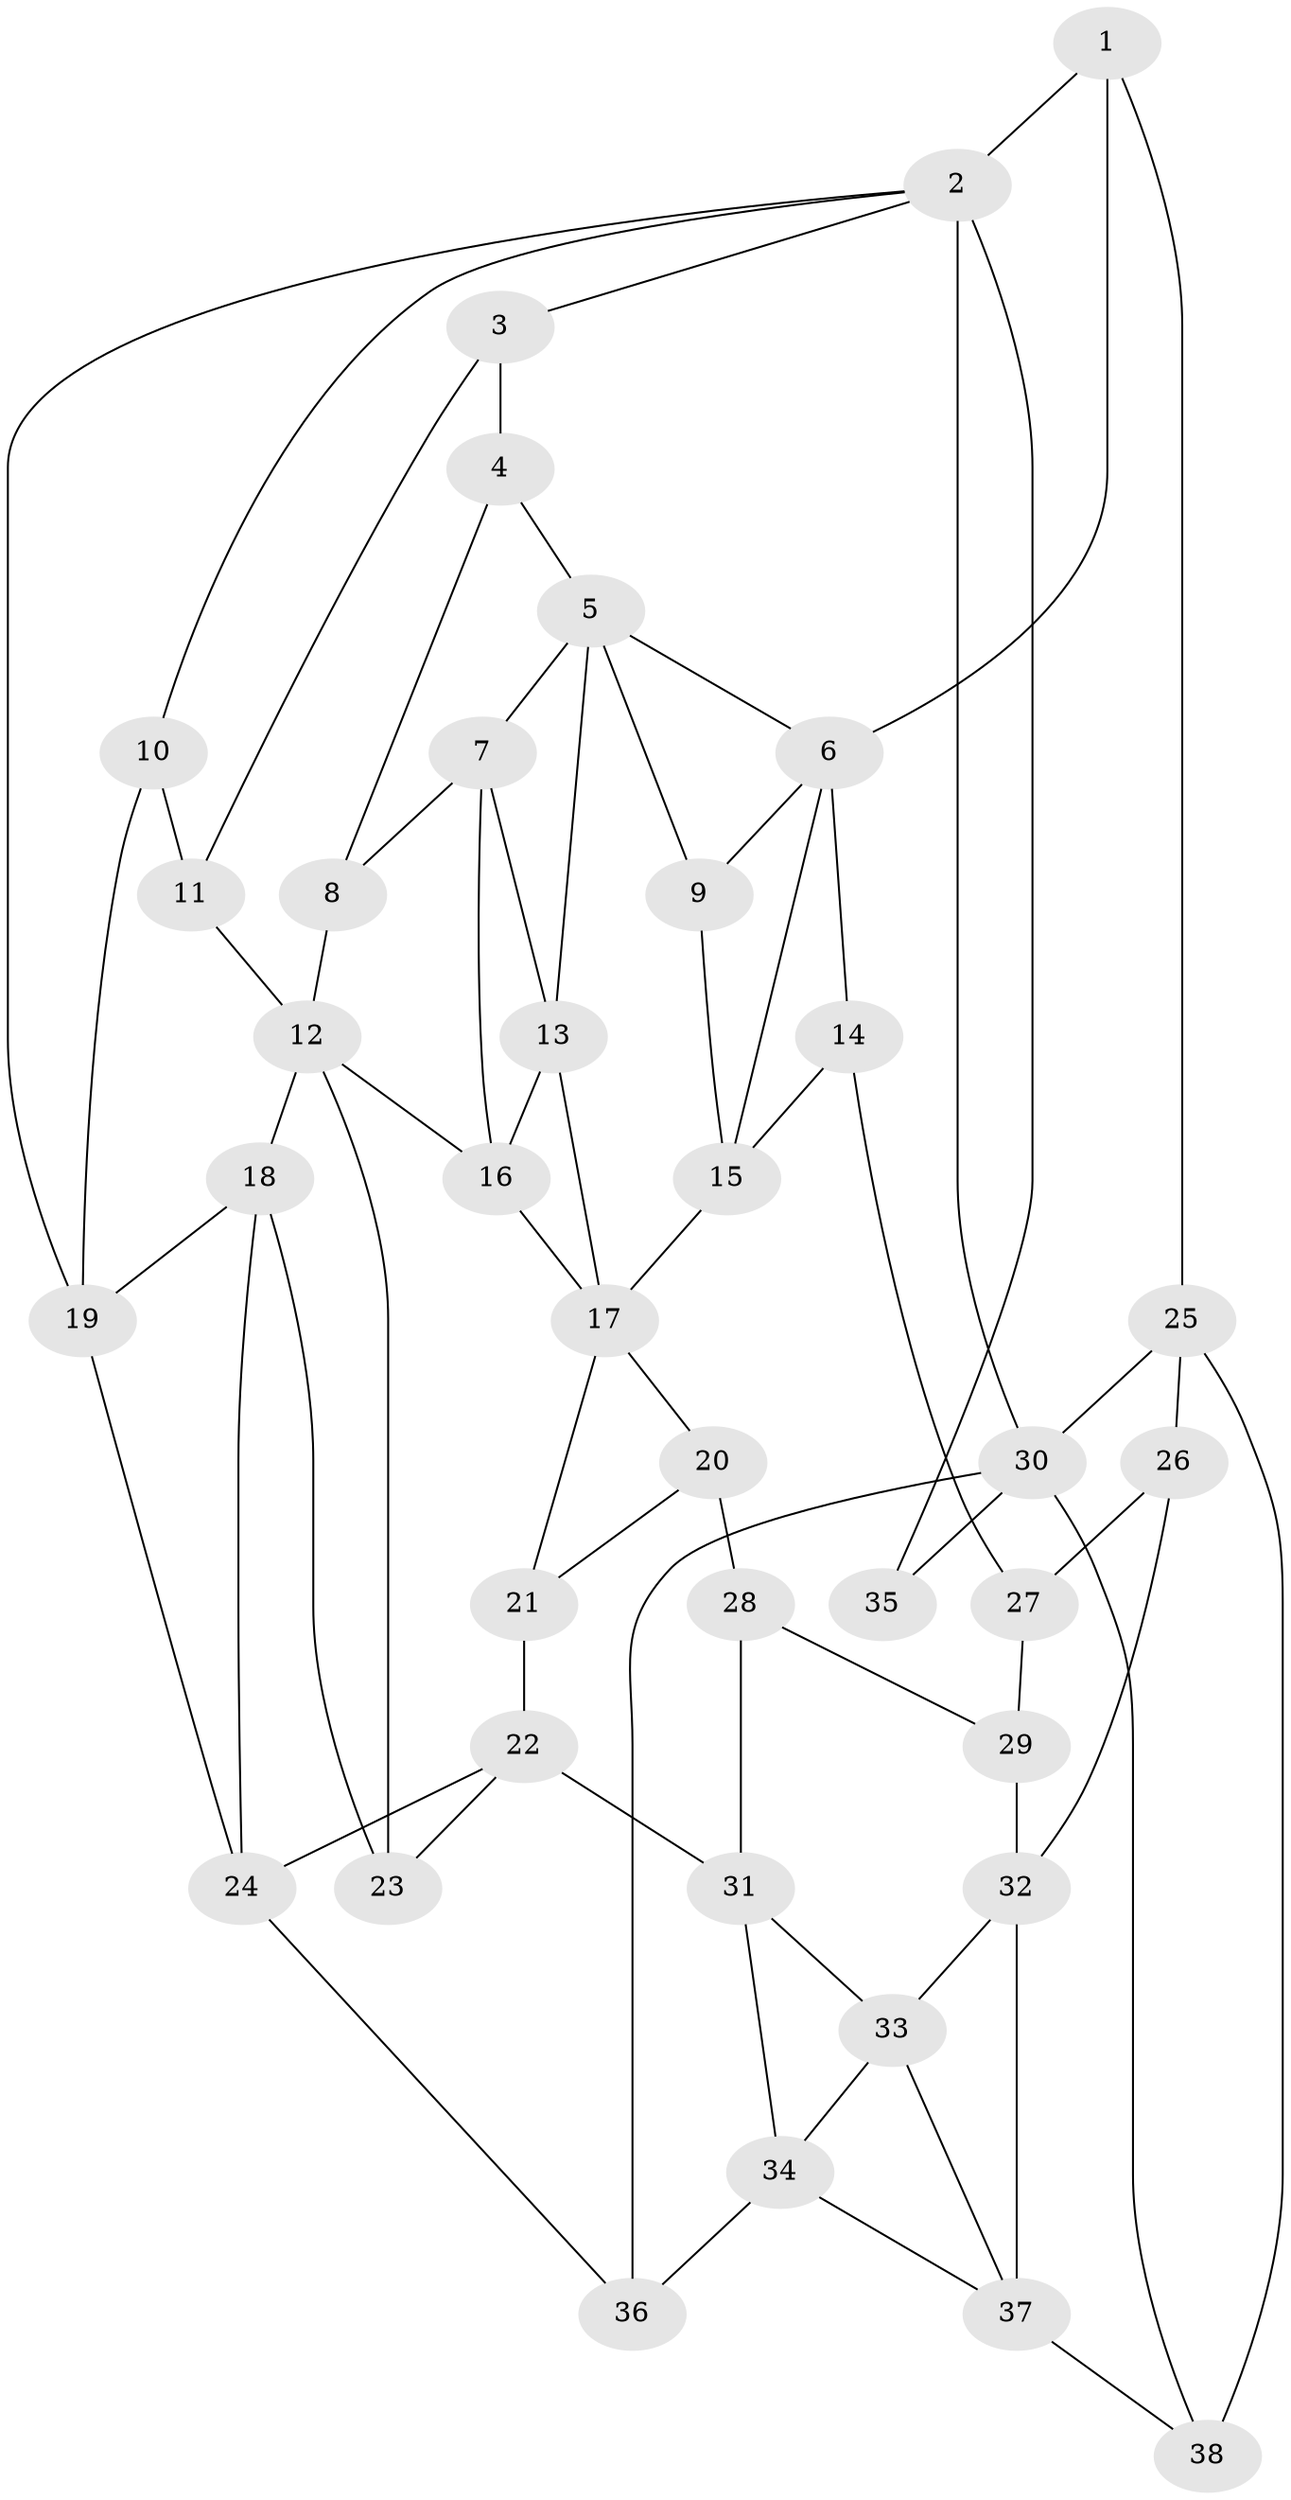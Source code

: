 // original degree distribution, {3: 0.03225806451612903, 6: 0.25806451612903225, 4: 0.24193548387096775, 5: 0.46774193548387094}
// Generated by graph-tools (version 1.1) at 2025/54/03/04/25 22:54:36]
// undirected, 38 vertices, 70 edges
graph export_dot {
  node [color=gray90,style=filled];
  1;
  2;
  3;
  4;
  5;
  6;
  7;
  8;
  9;
  10;
  11;
  12;
  13;
  14;
  15;
  16;
  17;
  18;
  19;
  20;
  21;
  22;
  23;
  24;
  25;
  26;
  27;
  28;
  29;
  30;
  31;
  32;
  33;
  34;
  35;
  36;
  37;
  38;
  1 -- 2 [weight=1.0];
  1 -- 6 [weight=2.0];
  1 -- 25 [weight=1.0];
  2 -- 3 [weight=1.0];
  2 -- 10 [weight=1.0];
  2 -- 19 [weight=1.0];
  2 -- 30 [weight=2.0];
  2 -- 35 [weight=1.0];
  3 -- 4 [weight=2.0];
  3 -- 11 [weight=1.0];
  4 -- 5 [weight=1.0];
  4 -- 8 [weight=1.0];
  5 -- 6 [weight=1.0];
  5 -- 7 [weight=2.0];
  5 -- 9 [weight=2.0];
  5 -- 13 [weight=1.0];
  6 -- 9 [weight=1.0];
  6 -- 14 [weight=1.0];
  6 -- 15 [weight=1.0];
  7 -- 8 [weight=2.0];
  7 -- 13 [weight=1.0];
  7 -- 16 [weight=1.0];
  8 -- 12 [weight=1.0];
  9 -- 15 [weight=1.0];
  10 -- 11 [weight=1.0];
  10 -- 19 [weight=2.0];
  11 -- 12 [weight=2.0];
  12 -- 16 [weight=1.0];
  12 -- 18 [weight=1.0];
  12 -- 23 [weight=1.0];
  13 -- 16 [weight=1.0];
  13 -- 17 [weight=1.0];
  14 -- 15 [weight=2.0];
  14 -- 27 [weight=2.0];
  15 -- 17 [weight=2.0];
  16 -- 17 [weight=1.0];
  17 -- 20 [weight=1.0];
  17 -- 21 [weight=2.0];
  18 -- 19 [weight=1.0];
  18 -- 23 [weight=1.0];
  18 -- 24 [weight=1.0];
  19 -- 24 [weight=1.0];
  20 -- 21 [weight=2.0];
  20 -- 28 [weight=3.0];
  21 -- 22 [weight=2.0];
  22 -- 23 [weight=1.0];
  22 -- 24 [weight=1.0];
  22 -- 31 [weight=1.0];
  24 -- 36 [weight=1.0];
  25 -- 26 [weight=2.0];
  25 -- 30 [weight=1.0];
  25 -- 38 [weight=3.0];
  26 -- 27 [weight=2.0];
  26 -- 32 [weight=1.0];
  27 -- 29 [weight=2.0];
  28 -- 29 [weight=2.0];
  28 -- 31 [weight=3.0];
  29 -- 32 [weight=1.0];
  30 -- 35 [weight=1.0];
  30 -- 36 [weight=1.0];
  30 -- 38 [weight=1.0];
  31 -- 33 [weight=1.0];
  31 -- 34 [weight=1.0];
  32 -- 33 [weight=1.0];
  32 -- 37 [weight=1.0];
  33 -- 34 [weight=1.0];
  33 -- 37 [weight=1.0];
  34 -- 36 [weight=1.0];
  34 -- 37 [weight=1.0];
  37 -- 38 [weight=2.0];
}
